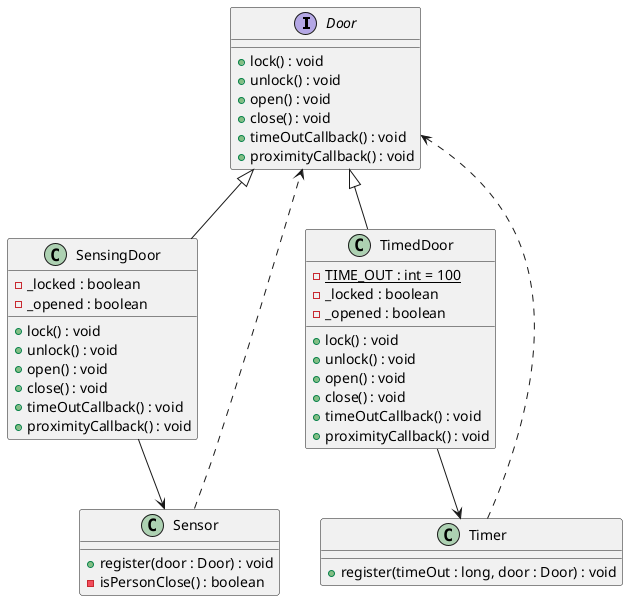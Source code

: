 @startuml

interface Door {
    + lock() : void
    + unlock() : void
    + open() : void
    + close() : void
    + timeOutCallback() : void
    + proximityCallback() : void
}




class SensingDoor {
    - _locked : boolean
    - _opened : boolean
    + lock() : void
    + unlock() : void
    + open() : void
    + close() : void
    + timeOutCallback() : void
    + proximityCallback() : void
}

class Sensor{
+ register(door : Door) : void
- isPersonClose() : boolean
}

class TimedDoor {
    - {static} TIME_OUT : int = 100
    - _locked : boolean
    - _opened : boolean
    + lock() : void
    + unlock() : void
    + open() : void
    + close() : void
    + timeOutCallback() : void
    + proximityCallback() : void
}

class Timer{
+ register(timeOut : long, door : Door) : void
}


Door <|-- SensingDoor
Door <|-- TimedDoor

SensingDoor --> Sensor
Sensor ..> Door

TimedDoor --> Timer
Timer ..> Door




@enduml
